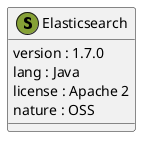 @startuml
  class "Elasticsearch" as namespace_elasticsearch << (S, #86A136) >> [[../namespaces/namespace_elasticsearch.html]] {
     version : 1.7.0 
     lang : Java 
     license : Apache 2
     nature : OSS 
  }
@enduml
